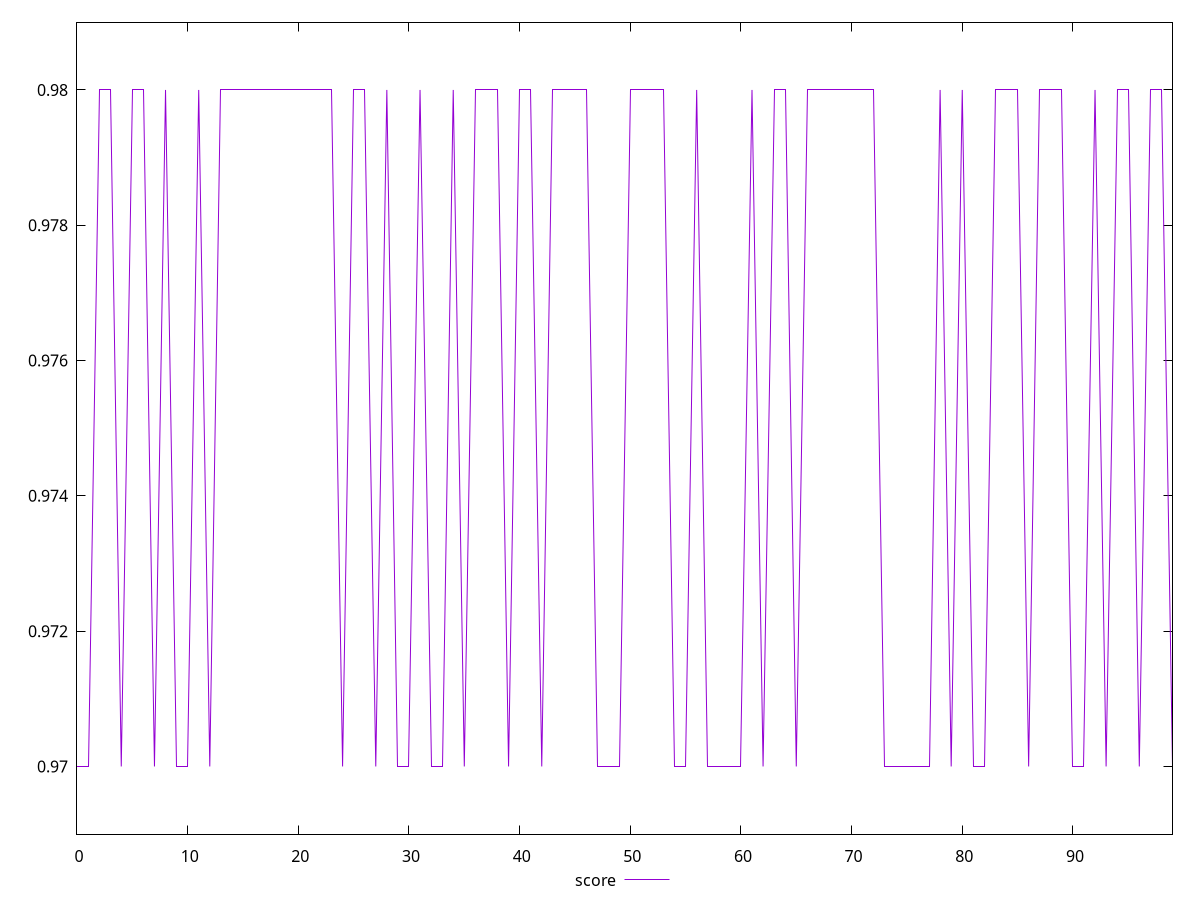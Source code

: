 reset

$score <<EOF
0 0.97
1 0.97
2 0.98
3 0.98
4 0.97
5 0.98
6 0.98
7 0.97
8 0.98
9 0.97
10 0.97
11 0.98
12 0.97
13 0.98
14 0.98
15 0.98
16 0.98
17 0.98
18 0.98
19 0.98
20 0.98
21 0.98
22 0.98
23 0.98
24 0.97
25 0.98
26 0.98
27 0.97
28 0.98
29 0.97
30 0.97
31 0.98
32 0.97
33 0.97
34 0.98
35 0.97
36 0.98
37 0.98
38 0.98
39 0.97
40 0.98
41 0.98
42 0.97
43 0.98
44 0.98
45 0.98
46 0.98
47 0.97
48 0.97
49 0.97
50 0.98
51 0.98
52 0.98
53 0.98
54 0.97
55 0.97
56 0.98
57 0.97
58 0.97
59 0.97
60 0.97
61 0.98
62 0.97
63 0.98
64 0.98
65 0.97
66 0.98
67 0.98
68 0.98
69 0.98
70 0.98
71 0.98
72 0.98
73 0.97
74 0.97
75 0.97
76 0.97
77 0.97
78 0.98
79 0.97
80 0.98
81 0.97
82 0.97
83 0.98
84 0.98
85 0.98
86 0.97
87 0.98
88 0.98
89 0.98
90 0.97
91 0.97
92 0.98
93 0.97
94 0.98
95 0.98
96 0.97
97 0.98
98 0.98
99 0.97
EOF

set key outside below
set xrange [0:99]
set yrange [0.969:0.981]
set trange [0.969:0.981]
set terminal svg size 640, 500 enhanced background rgb 'white'
set output "reports/report_00030_2021-02-24T20-42-31.540Z/bootup-time/samples/music/score/values.svg"

plot $score title "score" with line

reset
